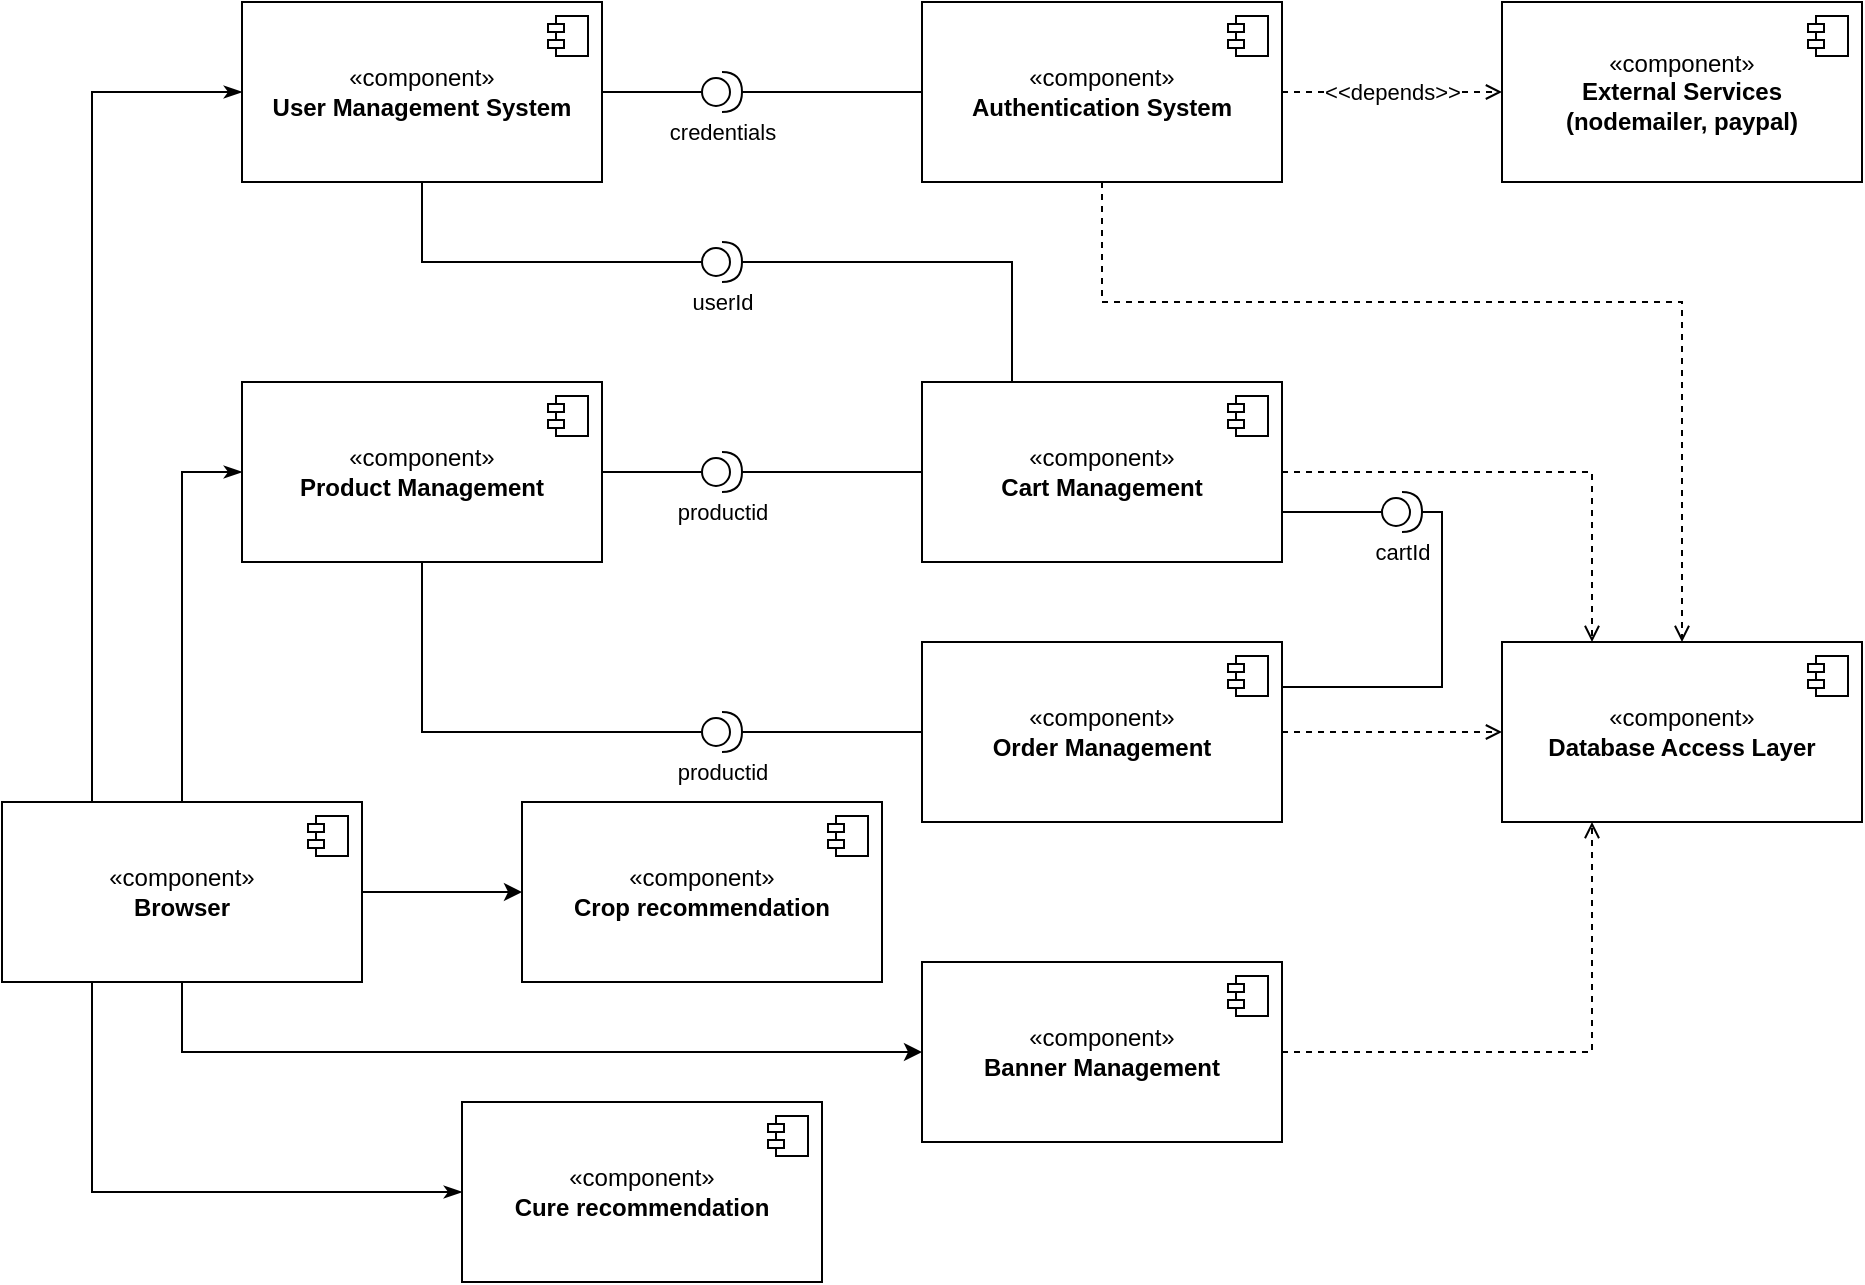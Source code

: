 <mxfile version="24.2.0" type="device">
  <diagram name="Page-1" id="2HzcLto6xjcxT7413die">
    <mxGraphModel dx="1226" dy="669" grid="1" gridSize="10" guides="1" tooltips="1" connect="1" arrows="1" fold="1" page="1" pageScale="1" pageWidth="850" pageHeight="1100" math="0" shadow="0">
      <root>
        <mxCell id="0" />
        <mxCell id="1" parent="0" />
        <mxCell id="WLJg_HWqgIjuptsz6SGq-35" value="&amp;lt;&amp;lt;depends&amp;gt;&amp;gt;" style="edgeStyle=orthogonalEdgeStyle;rounded=0;orthogonalLoop=1;jettySize=auto;html=1;entryX=0;entryY=0.5;entryDx=0;entryDy=0;strokeColor=default;align=center;verticalAlign=middle;fontFamily=Helvetica;fontSize=11;fontColor=default;labelBackgroundColor=default;endArrow=open;endFill=0;dashed=1;" edge="1" parent="1" source="WLJg_HWqgIjuptsz6SGq-1" target="WLJg_HWqgIjuptsz6SGq-17">
          <mxGeometry relative="1" as="geometry" />
        </mxCell>
        <mxCell id="WLJg_HWqgIjuptsz6SGq-36" style="edgeStyle=orthogonalEdgeStyle;rounded=0;orthogonalLoop=1;jettySize=auto;html=1;entryX=0.5;entryY=0;entryDx=0;entryDy=0;dashed=1;strokeColor=default;align=center;verticalAlign=middle;fontFamily=Helvetica;fontSize=11;fontColor=default;labelBackgroundColor=default;endArrow=open;endFill=0;" edge="1" parent="1" source="WLJg_HWqgIjuptsz6SGq-1" target="WLJg_HWqgIjuptsz6SGq-15">
          <mxGeometry relative="1" as="geometry">
            <Array as="points">
              <mxPoint x="570" y="310" />
              <mxPoint x="860" y="310" />
            </Array>
          </mxGeometry>
        </mxCell>
        <mxCell id="WLJg_HWqgIjuptsz6SGq-1" value="«component»&lt;br&gt;&lt;b&gt;Authentication System&lt;/b&gt;" style="html=1;dropTarget=0;whiteSpace=wrap;" vertex="1" parent="1">
          <mxGeometry x="480" y="160" width="180" height="90" as="geometry" />
        </mxCell>
        <mxCell id="WLJg_HWqgIjuptsz6SGq-2" value="" style="shape=module;jettyWidth=8;jettyHeight=4;" vertex="1" parent="WLJg_HWqgIjuptsz6SGq-1">
          <mxGeometry x="1" width="20" height="20" relative="1" as="geometry">
            <mxPoint x="-27" y="7" as="offset" />
          </mxGeometry>
        </mxCell>
        <mxCell id="WLJg_HWqgIjuptsz6SGq-3" value="«component»&lt;br&gt;&lt;b&gt;User Management System&lt;/b&gt;" style="html=1;dropTarget=0;whiteSpace=wrap;" vertex="1" parent="1">
          <mxGeometry x="140" y="160" width="180" height="90" as="geometry" />
        </mxCell>
        <mxCell id="WLJg_HWqgIjuptsz6SGq-4" value="" style="shape=module;jettyWidth=8;jettyHeight=4;" vertex="1" parent="WLJg_HWqgIjuptsz6SGq-3">
          <mxGeometry x="1" width="20" height="20" relative="1" as="geometry">
            <mxPoint x="-27" y="7" as="offset" />
          </mxGeometry>
        </mxCell>
        <mxCell id="WLJg_HWqgIjuptsz6SGq-5" value="«component»&lt;br&gt;&lt;b&gt;Product Management&lt;/b&gt;" style="html=1;dropTarget=0;whiteSpace=wrap;" vertex="1" parent="1">
          <mxGeometry x="140" y="350" width="180" height="90" as="geometry" />
        </mxCell>
        <mxCell id="WLJg_HWqgIjuptsz6SGq-6" value="" style="shape=module;jettyWidth=8;jettyHeight=4;" vertex="1" parent="WLJg_HWqgIjuptsz6SGq-5">
          <mxGeometry x="1" width="20" height="20" relative="1" as="geometry">
            <mxPoint x="-27" y="7" as="offset" />
          </mxGeometry>
        </mxCell>
        <mxCell id="WLJg_HWqgIjuptsz6SGq-37" style="edgeStyle=orthogonalEdgeStyle;rounded=0;orthogonalLoop=1;jettySize=auto;html=1;exitX=1;exitY=0.5;exitDx=0;exitDy=0;entryX=0.25;entryY=0;entryDx=0;entryDy=0;dashed=1;strokeColor=default;align=center;verticalAlign=middle;fontFamily=Helvetica;fontSize=11;fontColor=default;labelBackgroundColor=default;endArrow=open;endFill=0;" edge="1" parent="1" source="WLJg_HWqgIjuptsz6SGq-7" target="WLJg_HWqgIjuptsz6SGq-15">
          <mxGeometry relative="1" as="geometry" />
        </mxCell>
        <mxCell id="WLJg_HWqgIjuptsz6SGq-7" value="«component»&lt;br&gt;&lt;b&gt;Cart Management&lt;/b&gt;" style="html=1;dropTarget=0;whiteSpace=wrap;" vertex="1" parent="1">
          <mxGeometry x="480" y="350" width="180" height="90" as="geometry" />
        </mxCell>
        <mxCell id="WLJg_HWqgIjuptsz6SGq-8" value="" style="shape=module;jettyWidth=8;jettyHeight=4;" vertex="1" parent="WLJg_HWqgIjuptsz6SGq-7">
          <mxGeometry x="1" width="20" height="20" relative="1" as="geometry">
            <mxPoint x="-27" y="7" as="offset" />
          </mxGeometry>
        </mxCell>
        <mxCell id="WLJg_HWqgIjuptsz6SGq-40" style="edgeStyle=orthogonalEdgeStyle;rounded=0;orthogonalLoop=1;jettySize=auto;html=1;entryX=0;entryY=0.5;entryDx=0;entryDy=0;dashed=1;strokeColor=default;align=center;verticalAlign=middle;fontFamily=Helvetica;fontSize=11;fontColor=default;labelBackgroundColor=default;endArrow=open;endFill=0;" edge="1" parent="1" source="WLJg_HWqgIjuptsz6SGq-9" target="WLJg_HWqgIjuptsz6SGq-15">
          <mxGeometry relative="1" as="geometry" />
        </mxCell>
        <mxCell id="WLJg_HWqgIjuptsz6SGq-9" value="«component»&lt;br&gt;&lt;b&gt;Order Management&lt;/b&gt;" style="html=1;dropTarget=0;whiteSpace=wrap;" vertex="1" parent="1">
          <mxGeometry x="480" y="480" width="180" height="90" as="geometry" />
        </mxCell>
        <mxCell id="WLJg_HWqgIjuptsz6SGq-10" value="" style="shape=module;jettyWidth=8;jettyHeight=4;" vertex="1" parent="WLJg_HWqgIjuptsz6SGq-9">
          <mxGeometry x="1" width="20" height="20" relative="1" as="geometry">
            <mxPoint x="-27" y="7" as="offset" />
          </mxGeometry>
        </mxCell>
        <mxCell id="WLJg_HWqgIjuptsz6SGq-39" style="edgeStyle=orthogonalEdgeStyle;rounded=0;orthogonalLoop=1;jettySize=auto;html=1;entryX=0.25;entryY=1;entryDx=0;entryDy=0;dashed=1;strokeColor=default;align=center;verticalAlign=middle;fontFamily=Helvetica;fontSize=11;fontColor=default;labelBackgroundColor=default;endArrow=open;endFill=0;" edge="1" parent="1" source="WLJg_HWqgIjuptsz6SGq-11" target="WLJg_HWqgIjuptsz6SGq-15">
          <mxGeometry relative="1" as="geometry" />
        </mxCell>
        <mxCell id="WLJg_HWqgIjuptsz6SGq-11" value="«component»&lt;br&gt;&lt;b&gt;Banner Management&lt;/b&gt;" style="html=1;dropTarget=0;whiteSpace=wrap;" vertex="1" parent="1">
          <mxGeometry x="480" y="640" width="180" height="90" as="geometry" />
        </mxCell>
        <mxCell id="WLJg_HWqgIjuptsz6SGq-12" value="" style="shape=module;jettyWidth=8;jettyHeight=4;" vertex="1" parent="WLJg_HWqgIjuptsz6SGq-11">
          <mxGeometry x="1" width="20" height="20" relative="1" as="geometry">
            <mxPoint x="-27" y="7" as="offset" />
          </mxGeometry>
        </mxCell>
        <mxCell id="WLJg_HWqgIjuptsz6SGq-15" value="«component»&lt;br&gt;&lt;b&gt;Database Access Layer&lt;/b&gt;" style="html=1;dropTarget=0;whiteSpace=wrap;" vertex="1" parent="1">
          <mxGeometry x="770" y="480" width="180" height="90" as="geometry" />
        </mxCell>
        <mxCell id="WLJg_HWqgIjuptsz6SGq-16" value="" style="shape=module;jettyWidth=8;jettyHeight=4;" vertex="1" parent="WLJg_HWqgIjuptsz6SGq-15">
          <mxGeometry x="1" width="20" height="20" relative="1" as="geometry">
            <mxPoint x="-27" y="7" as="offset" />
          </mxGeometry>
        </mxCell>
        <mxCell id="WLJg_HWqgIjuptsz6SGq-17" value="«component»&lt;br&gt;&lt;b&gt;External Services&lt;/b&gt;&lt;div&gt;&lt;b&gt;(nodemailer, paypal)&lt;/b&gt;&lt;/div&gt;" style="html=1;dropTarget=0;whiteSpace=wrap;" vertex="1" parent="1">
          <mxGeometry x="770" y="160" width="180" height="90" as="geometry" />
        </mxCell>
        <mxCell id="WLJg_HWqgIjuptsz6SGq-18" value="" style="shape=module;jettyWidth=8;jettyHeight=4;" vertex="1" parent="WLJg_HWqgIjuptsz6SGq-17">
          <mxGeometry x="1" width="20" height="20" relative="1" as="geometry">
            <mxPoint x="-27" y="7" as="offset" />
          </mxGeometry>
        </mxCell>
        <mxCell id="WLJg_HWqgIjuptsz6SGq-19" value="«component»&lt;br&gt;&lt;b&gt;Crop recommendation&lt;/b&gt;" style="html=1;dropTarget=0;whiteSpace=wrap;" vertex="1" parent="1">
          <mxGeometry x="280" y="560" width="180" height="90" as="geometry" />
        </mxCell>
        <mxCell id="WLJg_HWqgIjuptsz6SGq-20" value="" style="shape=module;jettyWidth=8;jettyHeight=4;" vertex="1" parent="WLJg_HWqgIjuptsz6SGq-19">
          <mxGeometry x="1" width="20" height="20" relative="1" as="geometry">
            <mxPoint x="-27" y="7" as="offset" />
          </mxGeometry>
        </mxCell>
        <mxCell id="WLJg_HWqgIjuptsz6SGq-21" value="«component»&lt;br&gt;&lt;b&gt;Cure recommendation&lt;/b&gt;" style="html=1;dropTarget=0;whiteSpace=wrap;" vertex="1" parent="1">
          <mxGeometry x="250" y="710" width="180" height="90" as="geometry" />
        </mxCell>
        <mxCell id="WLJg_HWqgIjuptsz6SGq-22" value="" style="shape=module;jettyWidth=8;jettyHeight=4;" vertex="1" parent="WLJg_HWqgIjuptsz6SGq-21">
          <mxGeometry x="1" width="20" height="20" relative="1" as="geometry">
            <mxPoint x="-27" y="7" as="offset" />
          </mxGeometry>
        </mxCell>
        <mxCell id="WLJg_HWqgIjuptsz6SGq-27" style="edgeStyle=orthogonalEdgeStyle;rounded=0;orthogonalLoop=1;jettySize=auto;html=1;entryX=1;entryY=0.5;entryDx=0;entryDy=0;strokeColor=default;align=center;verticalAlign=middle;fontFamily=Helvetica;fontSize=11;fontColor=default;labelBackgroundColor=default;endArrow=none;endFill=0;" edge="1" parent="1" source="WLJg_HWqgIjuptsz6SGq-26" target="WLJg_HWqgIjuptsz6SGq-3">
          <mxGeometry relative="1" as="geometry" />
        </mxCell>
        <mxCell id="WLJg_HWqgIjuptsz6SGq-28" style="edgeStyle=orthogonalEdgeStyle;rounded=0;orthogonalLoop=1;jettySize=auto;html=1;entryX=0;entryY=0.5;entryDx=0;entryDy=0;strokeColor=default;align=center;verticalAlign=middle;fontFamily=Helvetica;fontSize=11;fontColor=default;labelBackgroundColor=default;endArrow=none;endFill=0;" edge="1" parent="1" source="WLJg_HWqgIjuptsz6SGq-26" target="WLJg_HWqgIjuptsz6SGq-1">
          <mxGeometry relative="1" as="geometry" />
        </mxCell>
        <mxCell id="WLJg_HWqgIjuptsz6SGq-26" value="credentials" style="shape=providedRequiredInterface;html=1;verticalLabelPosition=bottom;sketch=0;fontFamily=Helvetica;fontSize=11;fontColor=default;labelBackgroundColor=default;" vertex="1" parent="1">
          <mxGeometry x="370" y="195" width="20" height="20" as="geometry" />
        </mxCell>
        <mxCell id="WLJg_HWqgIjuptsz6SGq-30" style="edgeStyle=orthogonalEdgeStyle;rounded=0;orthogonalLoop=1;jettySize=auto;html=1;entryX=1;entryY=0.5;entryDx=0;entryDy=0;strokeColor=default;align=center;verticalAlign=middle;fontFamily=Helvetica;fontSize=11;fontColor=default;labelBackgroundColor=default;endArrow=none;endFill=0;" edge="1" parent="1" source="WLJg_HWqgIjuptsz6SGq-29" target="WLJg_HWqgIjuptsz6SGq-5">
          <mxGeometry relative="1" as="geometry" />
        </mxCell>
        <mxCell id="WLJg_HWqgIjuptsz6SGq-31" style="edgeStyle=orthogonalEdgeStyle;rounded=0;orthogonalLoop=1;jettySize=auto;html=1;exitX=1;exitY=0.5;exitDx=0;exitDy=0;exitPerimeter=0;entryX=0;entryY=0.5;entryDx=0;entryDy=0;strokeColor=default;align=center;verticalAlign=middle;fontFamily=Helvetica;fontSize=11;fontColor=default;labelBackgroundColor=default;endArrow=none;endFill=0;" edge="1" parent="1" source="WLJg_HWqgIjuptsz6SGq-29" target="WLJg_HWqgIjuptsz6SGq-7">
          <mxGeometry relative="1" as="geometry" />
        </mxCell>
        <mxCell id="WLJg_HWqgIjuptsz6SGq-29" value="productid" style="shape=providedRequiredInterface;html=1;verticalLabelPosition=bottom;sketch=0;fontFamily=Helvetica;fontSize=11;fontColor=default;labelBackgroundColor=default;" vertex="1" parent="1">
          <mxGeometry x="370" y="385" width="20" height="20" as="geometry" />
        </mxCell>
        <mxCell id="WLJg_HWqgIjuptsz6SGq-33" style="edgeStyle=orthogonalEdgeStyle;rounded=0;orthogonalLoop=1;jettySize=auto;html=1;entryX=0;entryY=0.5;entryDx=0;entryDy=0;strokeColor=default;align=center;verticalAlign=middle;fontFamily=Helvetica;fontSize=11;fontColor=default;labelBackgroundColor=default;endArrow=none;endFill=0;" edge="1" parent="1" source="WLJg_HWqgIjuptsz6SGq-32" target="WLJg_HWqgIjuptsz6SGq-9">
          <mxGeometry relative="1" as="geometry" />
        </mxCell>
        <mxCell id="WLJg_HWqgIjuptsz6SGq-32" value="productid" style="shape=providedRequiredInterface;html=1;verticalLabelPosition=bottom;sketch=0;fontFamily=Helvetica;fontSize=11;fontColor=default;labelBackgroundColor=default;" vertex="1" parent="1">
          <mxGeometry x="370" y="515" width="20" height="20" as="geometry" />
        </mxCell>
        <mxCell id="WLJg_HWqgIjuptsz6SGq-34" style="edgeStyle=orthogonalEdgeStyle;rounded=0;orthogonalLoop=1;jettySize=auto;html=1;exitX=0.5;exitY=1;exitDx=0;exitDy=0;entryX=0;entryY=0.5;entryDx=0;entryDy=0;entryPerimeter=0;strokeColor=default;align=center;verticalAlign=middle;fontFamily=Helvetica;fontSize=11;fontColor=default;labelBackgroundColor=default;endArrow=none;endFill=0;" edge="1" parent="1" source="WLJg_HWqgIjuptsz6SGq-5" target="WLJg_HWqgIjuptsz6SGq-32">
          <mxGeometry relative="1" as="geometry" />
        </mxCell>
        <mxCell id="WLJg_HWqgIjuptsz6SGq-51" style="edgeStyle=orthogonalEdgeStyle;rounded=0;orthogonalLoop=1;jettySize=auto;html=1;entryX=0;entryY=0.5;entryDx=0;entryDy=0;strokeColor=default;align=center;verticalAlign=middle;fontFamily=Helvetica;fontSize=11;fontColor=default;labelBackgroundColor=default;endArrow=classic;endFill=1;" edge="1" parent="1" source="WLJg_HWqgIjuptsz6SGq-41" target="WLJg_HWqgIjuptsz6SGq-11">
          <mxGeometry relative="1" as="geometry">
            <Array as="points">
              <mxPoint x="110" y="685" />
            </Array>
          </mxGeometry>
        </mxCell>
        <mxCell id="WLJg_HWqgIjuptsz6SGq-52" style="edgeStyle=orthogonalEdgeStyle;rounded=0;orthogonalLoop=1;jettySize=auto;html=1;exitX=0.25;exitY=1;exitDx=0;exitDy=0;entryX=0;entryY=0.5;entryDx=0;entryDy=0;strokeColor=default;align=center;verticalAlign=middle;fontFamily=Helvetica;fontSize=11;fontColor=default;labelBackgroundColor=default;endArrow=classicThin;endFill=1;" edge="1" parent="1" source="WLJg_HWqgIjuptsz6SGq-41" target="WLJg_HWqgIjuptsz6SGq-21">
          <mxGeometry relative="1" as="geometry" />
        </mxCell>
        <mxCell id="WLJg_HWqgIjuptsz6SGq-53" style="edgeStyle=orthogonalEdgeStyle;rounded=0;orthogonalLoop=1;jettySize=auto;html=1;entryX=0;entryY=0.5;entryDx=0;entryDy=0;strokeColor=default;align=center;verticalAlign=middle;fontFamily=Helvetica;fontSize=11;fontColor=default;labelBackgroundColor=default;endArrow=classic;endFill=1;" edge="1" parent="1" source="WLJg_HWqgIjuptsz6SGq-41" target="WLJg_HWqgIjuptsz6SGq-19">
          <mxGeometry relative="1" as="geometry" />
        </mxCell>
        <mxCell id="WLJg_HWqgIjuptsz6SGq-54" style="edgeStyle=orthogonalEdgeStyle;rounded=0;orthogonalLoop=1;jettySize=auto;html=1;entryX=0;entryY=0.5;entryDx=0;entryDy=0;strokeColor=default;align=center;verticalAlign=middle;fontFamily=Helvetica;fontSize=11;fontColor=default;labelBackgroundColor=default;endArrow=classicThin;endFill=1;" edge="1" parent="1" source="WLJg_HWqgIjuptsz6SGq-41" target="WLJg_HWqgIjuptsz6SGq-5">
          <mxGeometry relative="1" as="geometry" />
        </mxCell>
        <mxCell id="WLJg_HWqgIjuptsz6SGq-55" style="edgeStyle=orthogonalEdgeStyle;rounded=0;orthogonalLoop=1;jettySize=auto;html=1;exitX=0.25;exitY=0;exitDx=0;exitDy=0;entryX=0;entryY=0.5;entryDx=0;entryDy=0;strokeColor=default;align=center;verticalAlign=middle;fontFamily=Helvetica;fontSize=11;fontColor=default;labelBackgroundColor=default;endArrow=classicThin;endFill=1;" edge="1" parent="1" source="WLJg_HWqgIjuptsz6SGq-41" target="WLJg_HWqgIjuptsz6SGq-3">
          <mxGeometry relative="1" as="geometry" />
        </mxCell>
        <mxCell id="WLJg_HWqgIjuptsz6SGq-41" value="«component»&lt;br&gt;&lt;b&gt;Browser&lt;/b&gt;" style="html=1;dropTarget=0;whiteSpace=wrap;" vertex="1" parent="1">
          <mxGeometry x="20" y="560" width="180" height="90" as="geometry" />
        </mxCell>
        <mxCell id="WLJg_HWqgIjuptsz6SGq-42" value="" style="shape=module;jettyWidth=8;jettyHeight=4;" vertex="1" parent="WLJg_HWqgIjuptsz6SGq-41">
          <mxGeometry x="1" width="20" height="20" relative="1" as="geometry">
            <mxPoint x="-27" y="7" as="offset" />
          </mxGeometry>
        </mxCell>
        <mxCell id="WLJg_HWqgIjuptsz6SGq-45" style="edgeStyle=orthogonalEdgeStyle;rounded=0;orthogonalLoop=1;jettySize=auto;html=1;entryX=0.25;entryY=0;entryDx=0;entryDy=0;strokeColor=default;align=center;verticalAlign=middle;fontFamily=Helvetica;fontSize=11;fontColor=default;labelBackgroundColor=default;endArrow=none;endFill=0;" edge="1" parent="1" source="WLJg_HWqgIjuptsz6SGq-43" target="WLJg_HWqgIjuptsz6SGq-7">
          <mxGeometry relative="1" as="geometry" />
        </mxCell>
        <mxCell id="WLJg_HWqgIjuptsz6SGq-43" value="userId" style="shape=providedRequiredInterface;html=1;verticalLabelPosition=bottom;sketch=0;fontFamily=Helvetica;fontSize=11;fontColor=default;labelBackgroundColor=default;" vertex="1" parent="1">
          <mxGeometry x="370" y="280" width="20" height="20" as="geometry" />
        </mxCell>
        <mxCell id="WLJg_HWqgIjuptsz6SGq-44" style="edgeStyle=orthogonalEdgeStyle;rounded=0;orthogonalLoop=1;jettySize=auto;html=1;entryX=0;entryY=0.5;entryDx=0;entryDy=0;entryPerimeter=0;strokeColor=default;align=center;verticalAlign=middle;fontFamily=Helvetica;fontSize=11;fontColor=default;labelBackgroundColor=default;endArrow=none;endFill=0;" edge="1" parent="1" source="WLJg_HWqgIjuptsz6SGq-3" target="WLJg_HWqgIjuptsz6SGq-43">
          <mxGeometry relative="1" as="geometry">
            <Array as="points">
              <mxPoint x="230" y="290" />
            </Array>
          </mxGeometry>
        </mxCell>
        <mxCell id="WLJg_HWqgIjuptsz6SGq-49" style="edgeStyle=orthogonalEdgeStyle;rounded=0;orthogonalLoop=1;jettySize=auto;html=1;entryX=1;entryY=0.25;entryDx=0;entryDy=0;strokeColor=default;align=center;verticalAlign=middle;fontFamily=Helvetica;fontSize=11;fontColor=default;labelBackgroundColor=default;endArrow=none;endFill=0;" edge="1" parent="1" source="WLJg_HWqgIjuptsz6SGq-47" target="WLJg_HWqgIjuptsz6SGq-9">
          <mxGeometry relative="1" as="geometry">
            <Array as="points">
              <mxPoint x="740" y="415" />
              <mxPoint x="740" y="503" />
            </Array>
          </mxGeometry>
        </mxCell>
        <mxCell id="WLJg_HWqgIjuptsz6SGq-47" value="cartId" style="shape=providedRequiredInterface;html=1;verticalLabelPosition=bottom;sketch=0;fontFamily=Helvetica;fontSize=11;fontColor=default;labelBackgroundColor=default;" vertex="1" parent="1">
          <mxGeometry x="710" y="405" width="20" height="20" as="geometry" />
        </mxCell>
        <mxCell id="WLJg_HWqgIjuptsz6SGq-50" style="edgeStyle=orthogonalEdgeStyle;rounded=0;orthogonalLoop=1;jettySize=auto;html=1;entryX=1;entryY=0.889;entryDx=0;entryDy=0;entryPerimeter=0;strokeColor=default;align=center;verticalAlign=middle;fontFamily=Helvetica;fontSize=11;fontColor=default;labelBackgroundColor=default;endArrow=none;endFill=0;" edge="1" parent="1" source="WLJg_HWqgIjuptsz6SGq-47" target="WLJg_HWqgIjuptsz6SGq-7">
          <mxGeometry relative="1" as="geometry">
            <Array as="points">
              <mxPoint x="660" y="415" />
            </Array>
          </mxGeometry>
        </mxCell>
      </root>
    </mxGraphModel>
  </diagram>
</mxfile>
